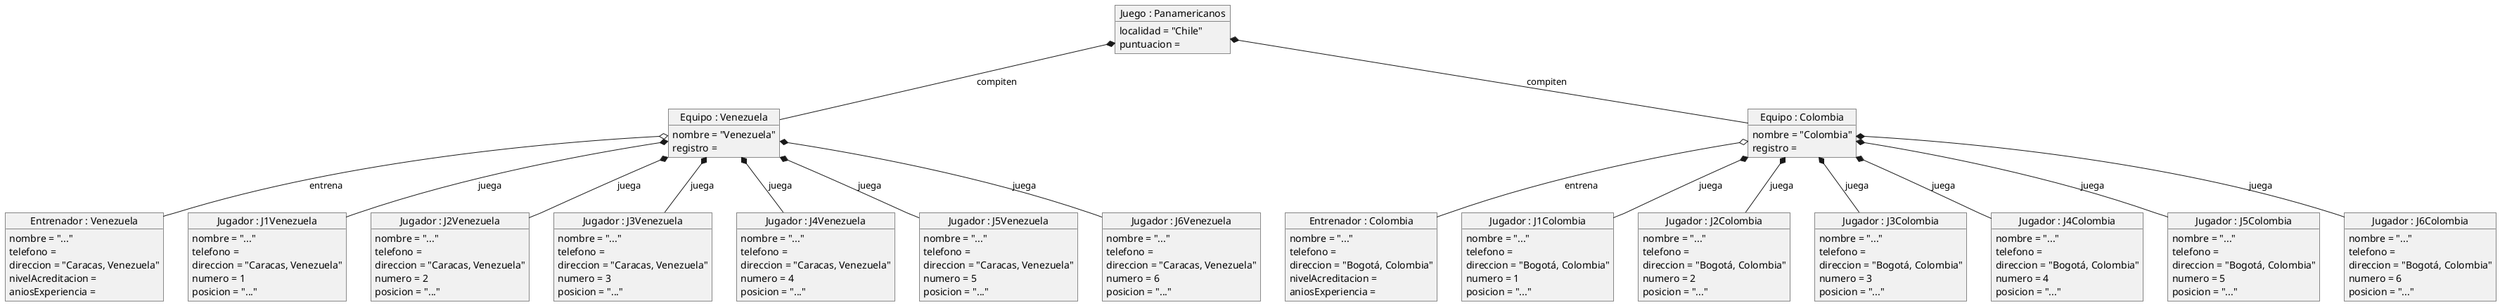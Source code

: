 @startuml practica2reto4diagramaobjetos

object "Juego : Panamericanos" as Juego {
    localidad = "Chile"
    puntuacion = 
}

object "Equipo : Venezuela" as EquipoV {
    nombre = "Venezuela"
    registro = 
}

object "Equipo : Colombia" as EquipoC {
    nombre = "Colombia"
    registro = 
}

object "Entrenador : Venezuela" as EntrenadorV {
    nombre = "..."
    telefono = 
    direccion = "Caracas, Venezuela"
    nivelAcreditacion = 
    aniosExperiencia = 
}

object "Jugador : J1Venezuela" as JugadorV1 {
    nombre = "..."
    telefono = 
    direccion = "Caracas, Venezuela"
    numero = 1
    posicion = "..."
}

object "Jugador : J2Venezuela" as JugadorV2 {
    nombre = "..."
    telefono = 
    direccion = "Caracas, Venezuela"
    numero = 2
    posicion = "..."
}

object "Jugador : J3Venezuela" as JugadorV3 {
    nombre = "..."
    telefono = 
    direccion = "Caracas, Venezuela"
    numero = 3
    posicion = "..."
}

object "Jugador : J4Venezuela" as JugadorV4 {
    nombre = "..."
    telefono = 
    direccion = "Caracas, Venezuela"
    numero = 4
    posicion = "..."
}

object "Jugador : J5Venezuela" as JugadorV5 {
    nombre = "..."
    telefono = 
    direccion = "Caracas, Venezuela"
    numero = 5
    posicion = "..."
}

object "Jugador : J6Venezuela" as JugadorV6 {
    nombre = "..."
    telefono = 
    direccion = "Caracas, Venezuela"
    numero = 6
    posicion = "..."
}

object "Entrenador : Colombia" as EntrenadorC {
    nombre = "..."
    telefono = 
    direccion = "Bogotá, Colombia"
    nivelAcreditacion = 
    aniosExperiencia = 
}

object "Jugador : J1Colombia" as JugadorC1 {
    nombre = "..."
    telefono = 
    direccion = "Bogotá, Colombia"
    numero = 1
    posicion = "..."
}

object "Jugador : J2Colombia" as JugadorC2 {
    nombre = "..."
    telefono = 
    direccion = "Bogotá, Colombia"
    numero = 2
    posicion = "..."
}

object "Jugador : J3Colombia" as JugadorC3 {
    nombre = "..."
    telefono = 
    direccion = "Bogotá, Colombia"
    numero = 3
    posicion = "..."
}

object "Jugador : J4Colombia" as JugadorC4 {
    nombre = "..."
    telefono = 
    direccion = "Bogotá, Colombia"
    numero = 4
    posicion = "..."
}

object "Jugador : J5Colombia" as JugadorC5 {
    nombre = "..."
    telefono = 
    direccion = "Bogotá, Colombia"
    numero = 5
    posicion = "..."
}

object "Jugador : J6Colombia" as JugadorC6 {
    nombre = "..."
    telefono = 
    direccion = "Bogotá, Colombia"
    numero = 6
    posicion = "..."
}

Juego *-- EquipoV : compiten
Juego *-- EquipoC : compiten

EquipoV o-- EntrenadorV : entrena
EquipoC o-- EntrenadorC : entrena

EquipoV *-- JugadorV1 : juega
EquipoV *-- JugadorV2 : juega
EquipoV *-- JugadorV3 : juega
EquipoV *-- JugadorV4 : juega
EquipoV *-- JugadorV5 : juega
EquipoV *-- JugadorV6 : juega

EquipoC *-- JugadorC1 : juega
EquipoC *-- JugadorC2 : juega
EquipoC *-- JugadorC3 : juega
EquipoC *-- JugadorC4 : juega
EquipoC *-- JugadorC5 : juega
EquipoC *-- JugadorC6 : juega

@enduml